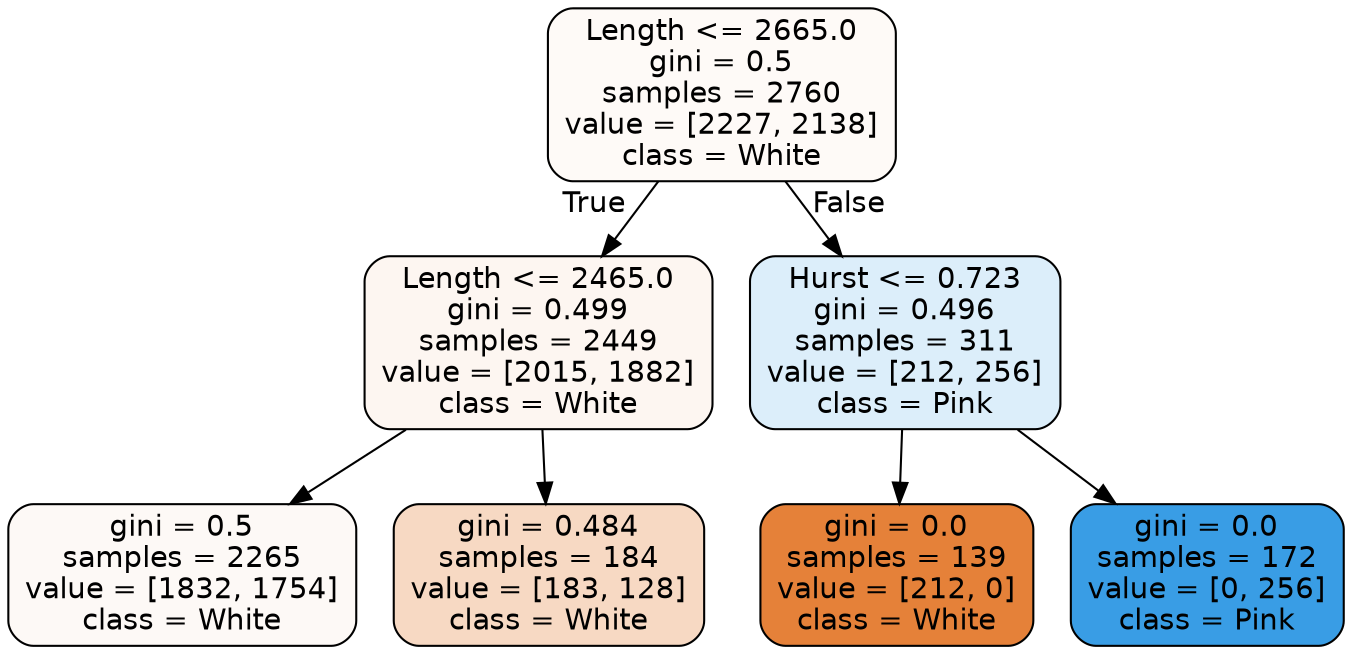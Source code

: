 digraph Tree {
node [shape=box, style="filled, rounded", color="black", fontname=helvetica] ;
edge [fontname=helvetica] ;
0 [label="Length <= 2665.0\ngini = 0.5\nsamples = 2760\nvalue = [2227, 2138]\nclass = White", fillcolor="#e581390a"] ;
1 [label="Length <= 2465.0\ngini = 0.499\nsamples = 2449\nvalue = [2015, 1882]\nclass = White", fillcolor="#e5813911"] ;
0 -> 1 [labeldistance=2.5, labelangle=45, headlabel="True"] ;
2 [label="gini = 0.5\nsamples = 2265\nvalue = [1832, 1754]\nclass = White", fillcolor="#e581390b"] ;
1 -> 2 ;
3 [label="gini = 0.484\nsamples = 184\nvalue = [183, 128]\nclass = White", fillcolor="#e581394d"] ;
1 -> 3 ;
4 [label="Hurst <= 0.723\ngini = 0.496\nsamples = 311\nvalue = [212, 256]\nclass = Pink", fillcolor="#399de52c"] ;
0 -> 4 [labeldistance=2.5, labelangle=-45, headlabel="False"] ;
5 [label="gini = 0.0\nsamples = 139\nvalue = [212, 0]\nclass = White", fillcolor="#e58139ff"] ;
4 -> 5 ;
6 [label="gini = 0.0\nsamples = 172\nvalue = [0, 256]\nclass = Pink", fillcolor="#399de5ff"] ;
4 -> 6 ;
}
